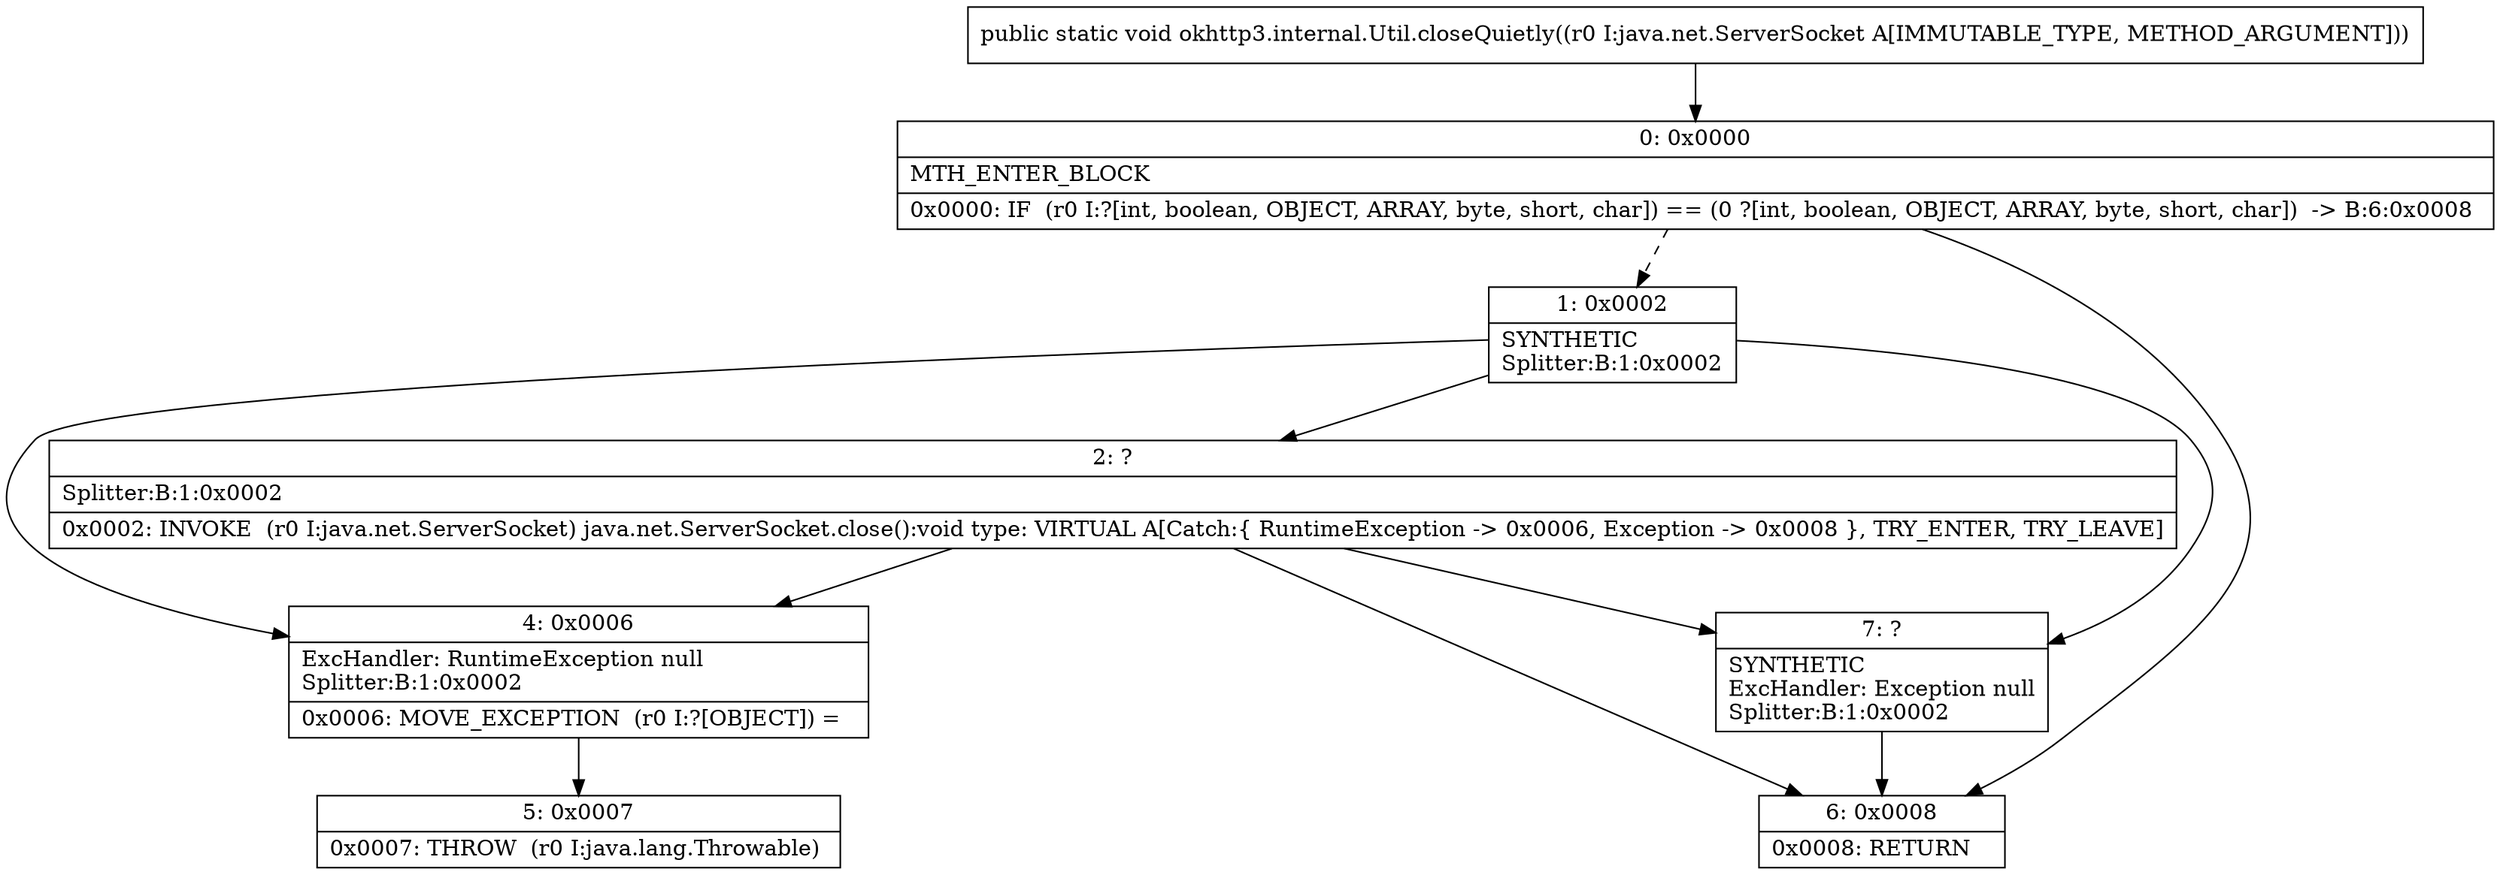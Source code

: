 digraph "CFG forokhttp3.internal.Util.closeQuietly(Ljava\/net\/ServerSocket;)V" {
Node_0 [shape=record,label="{0\:\ 0x0000|MTH_ENTER_BLOCK\l|0x0000: IF  (r0 I:?[int, boolean, OBJECT, ARRAY, byte, short, char]) == (0 ?[int, boolean, OBJECT, ARRAY, byte, short, char])  \-\> B:6:0x0008 \l}"];
Node_1 [shape=record,label="{1\:\ 0x0002|SYNTHETIC\lSplitter:B:1:0x0002\l}"];
Node_2 [shape=record,label="{2\:\ ?|Splitter:B:1:0x0002\l|0x0002: INVOKE  (r0 I:java.net.ServerSocket) java.net.ServerSocket.close():void type: VIRTUAL A[Catch:\{ RuntimeException \-\> 0x0006, Exception \-\> 0x0008 \}, TRY_ENTER, TRY_LEAVE]\l}"];
Node_4 [shape=record,label="{4\:\ 0x0006|ExcHandler: RuntimeException null\lSplitter:B:1:0x0002\l|0x0006: MOVE_EXCEPTION  (r0 I:?[OBJECT]) =  \l}"];
Node_5 [shape=record,label="{5\:\ 0x0007|0x0007: THROW  (r0 I:java.lang.Throwable) \l}"];
Node_6 [shape=record,label="{6\:\ 0x0008|0x0008: RETURN   \l}"];
Node_7 [shape=record,label="{7\:\ ?|SYNTHETIC\lExcHandler: Exception null\lSplitter:B:1:0x0002\l}"];
MethodNode[shape=record,label="{public static void okhttp3.internal.Util.closeQuietly((r0 I:java.net.ServerSocket A[IMMUTABLE_TYPE, METHOD_ARGUMENT])) }"];
MethodNode -> Node_0;
Node_0 -> Node_1[style=dashed];
Node_0 -> Node_6;
Node_1 -> Node_2;
Node_1 -> Node_4;
Node_1 -> Node_7;
Node_2 -> Node_4;
Node_2 -> Node_7;
Node_2 -> Node_6;
Node_4 -> Node_5;
Node_7 -> Node_6;
}

